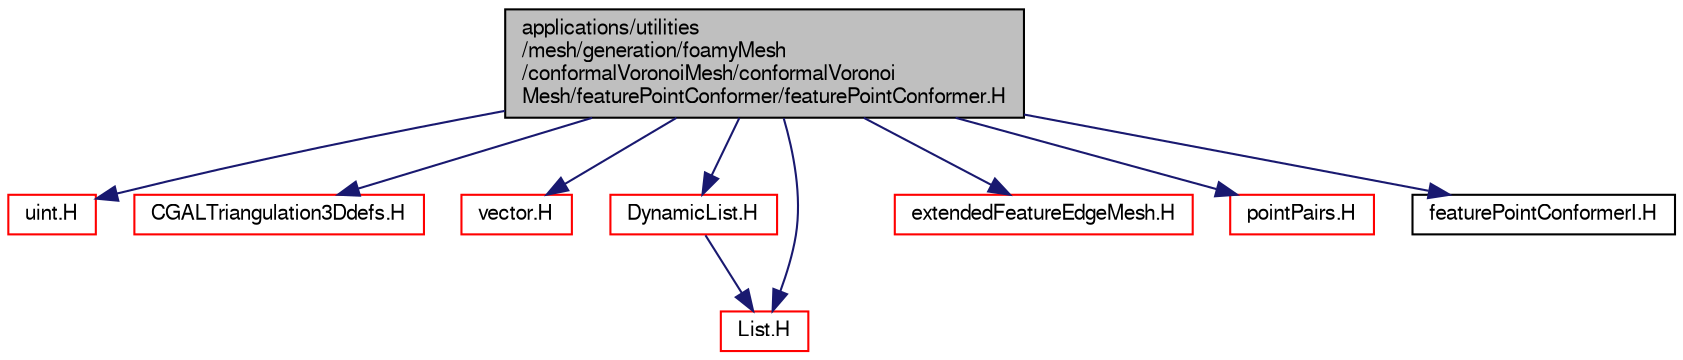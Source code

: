 digraph "applications/utilities/mesh/generation/foamyMesh/conformalVoronoiMesh/conformalVoronoiMesh/featurePointConformer/featurePointConformer.H"
{
  bgcolor="transparent";
  edge [fontname="FreeSans",fontsize="10",labelfontname="FreeSans",labelfontsize="10"];
  node [fontname="FreeSans",fontsize="10",shape=record];
  Node1 [label="applications/utilities\l/mesh/generation/foamyMesh\l/conformalVoronoiMesh/conformalVoronoi\lMesh/featurePointConformer/featurePointConformer.H",height=0.2,width=0.4,color="black", fillcolor="grey75", style="filled" fontcolor="black"];
  Node1 -> Node2 [color="midnightblue",fontsize="10",style="solid",fontname="FreeSans"];
  Node2 [label="uint.H",height=0.2,width=0.4,color="red",URL="$a08429.html",tooltip="System uinteger. "];
  Node1 -> Node3 [color="midnightblue",fontsize="10",style="solid",fontname="FreeSans"];
  Node3 [label="CGALTriangulation3Ddefs.H",height=0.2,width=0.4,color="red",URL="$a03631.html",tooltip="CGAL data structures used for 3D Delaunay meshing. "];
  Node1 -> Node4 [color="midnightblue",fontsize="10",style="solid",fontname="FreeSans"];
  Node4 [label="vector.H",height=0.2,width=0.4,color="red",URL="$a08584.html"];
  Node1 -> Node5 [color="midnightblue",fontsize="10",style="solid",fontname="FreeSans"];
  Node5 [label="DynamicList.H",height=0.2,width=0.4,color="red",URL="$a07168.html"];
  Node5 -> Node6 [color="midnightblue",fontsize="10",style="solid",fontname="FreeSans"];
  Node6 [label="List.H",height=0.2,width=0.4,color="red",URL="$a07179.html"];
  Node1 -> Node6 [color="midnightblue",fontsize="10",style="solid",fontname="FreeSans"];
  Node1 -> Node7 [color="midnightblue",fontsize="10",style="solid",fontname="FreeSans"];
  Node7 [label="extendedFeatureEdgeMesh.H",height=0.2,width=0.4,color="red",URL="$a04561.html"];
  Node1 -> Node8 [color="midnightblue",fontsize="10",style="solid",fontname="FreeSans"];
  Node8 [label="pointPairs.H",height=0.2,width=0.4,color="red",URL="$a03701.html"];
  Node1 -> Node9 [color="midnightblue",fontsize="10",style="solid",fontname="FreeSans"];
  Node9 [label="featurePointConformerI.H",height=0.2,width=0.4,color="black",URL="$a03644.html"];
}
